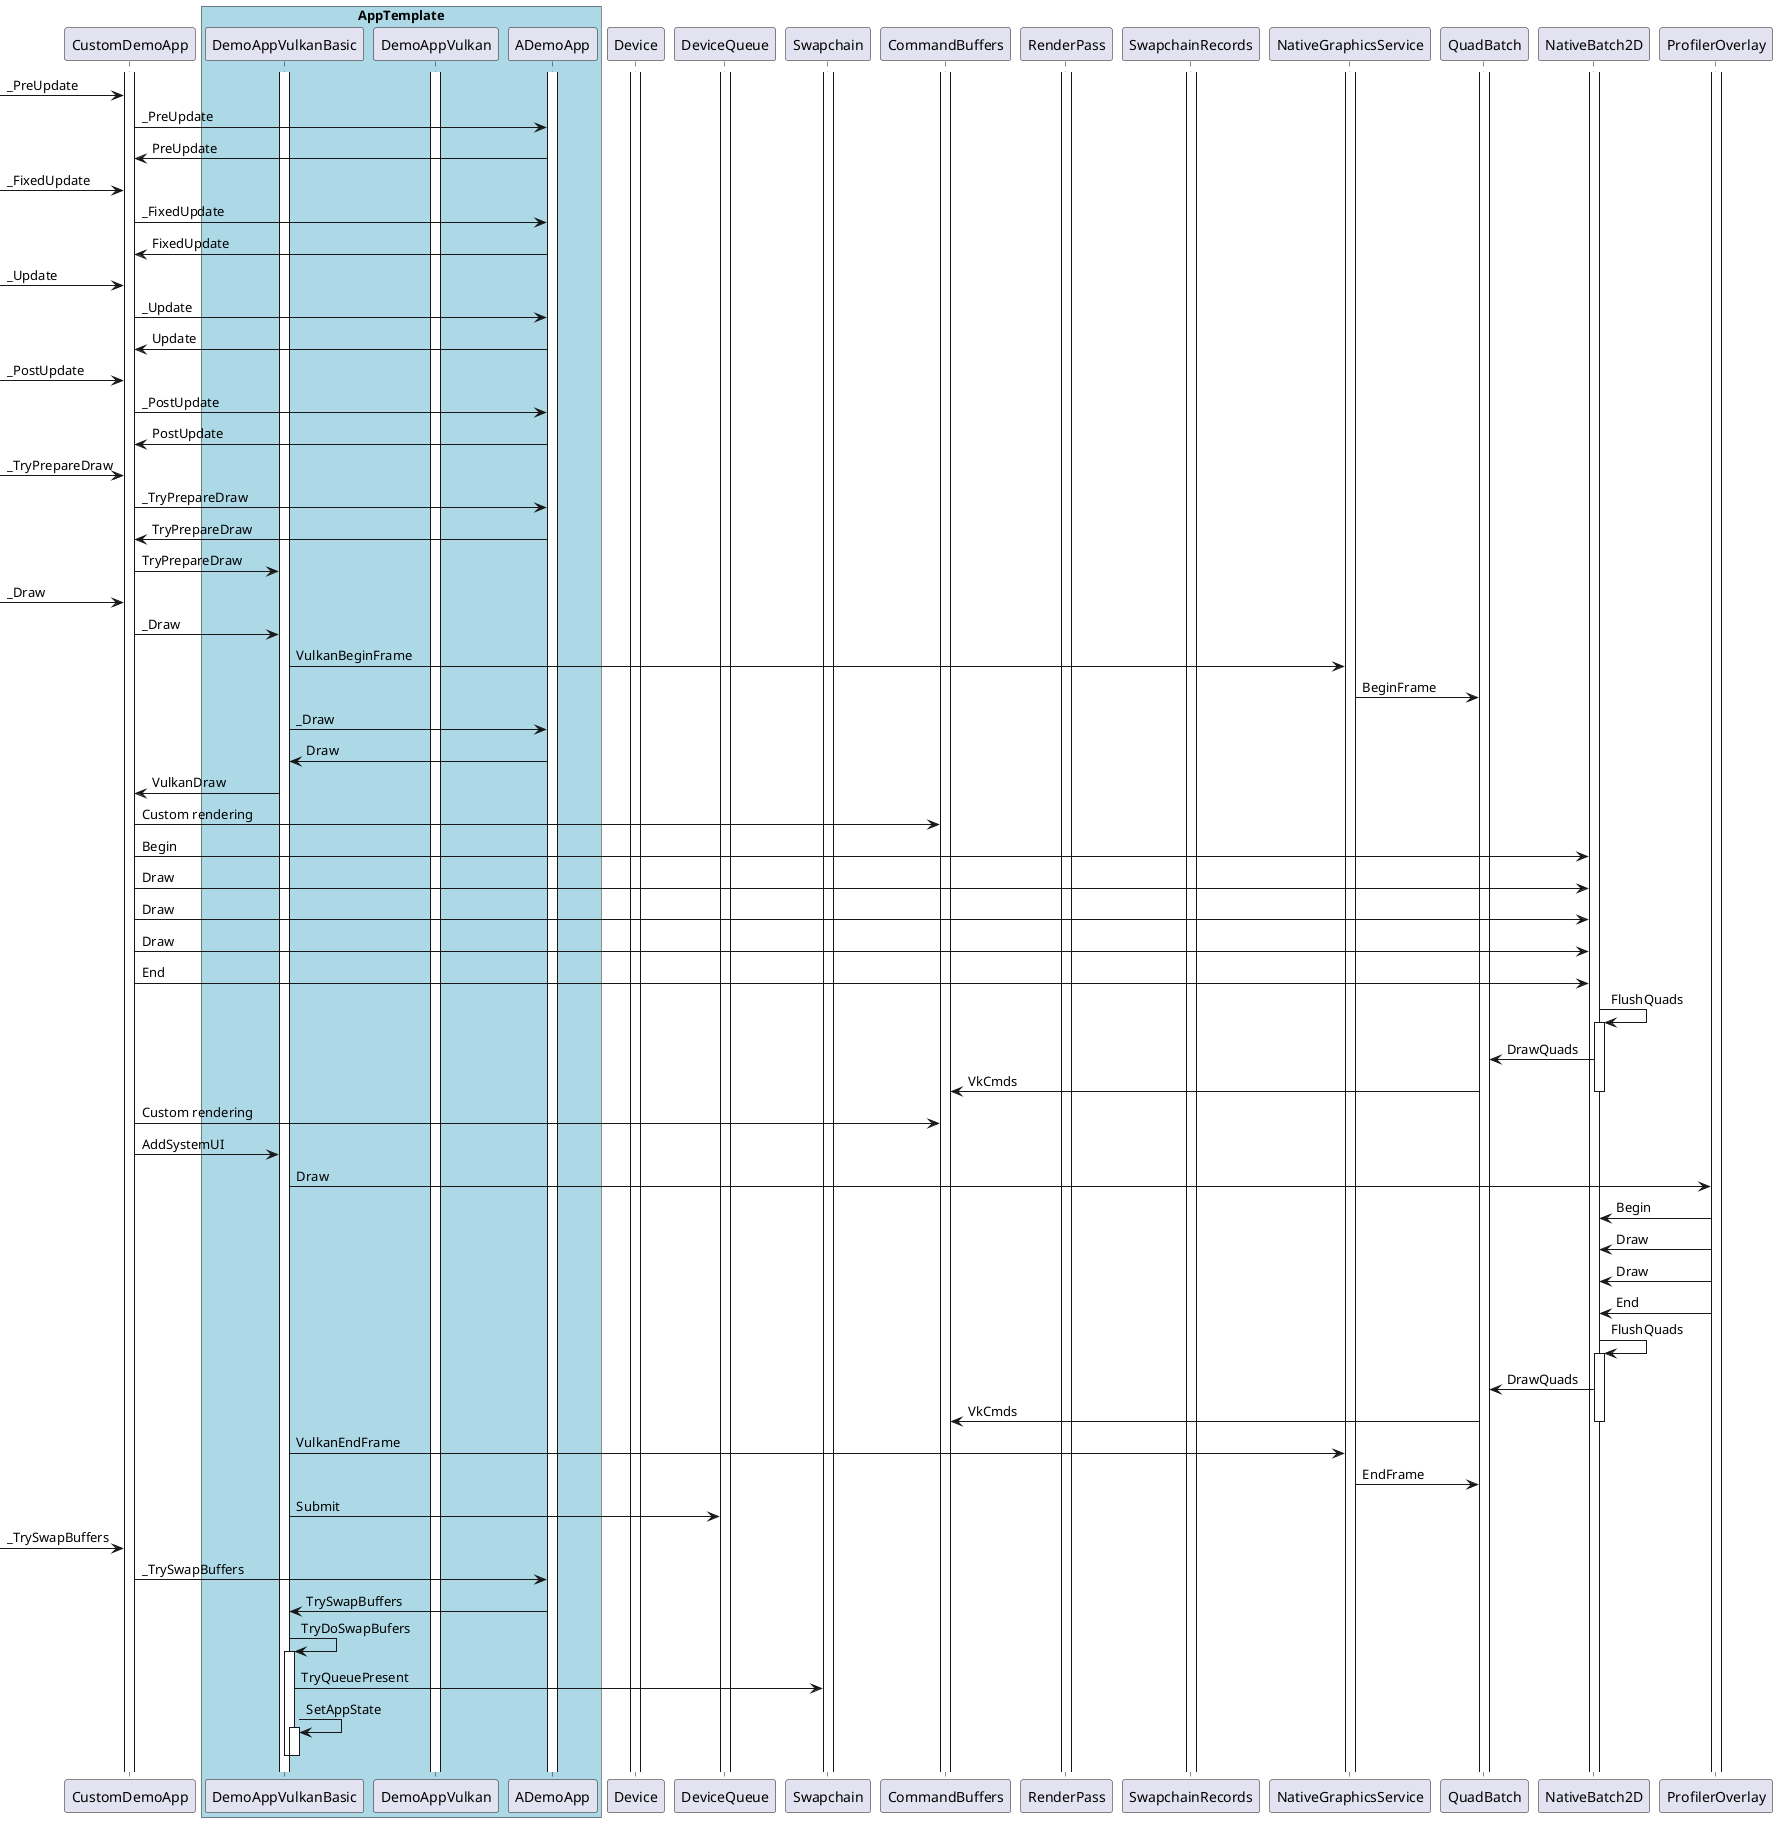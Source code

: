 @startuml VulkanDemoAppBasic Draw Flow

activate CustomDemoApp
activate DemoAppVulkanBasic
activate DemoAppVulkan
activate ADemoApp

box "AppTemplate" #LightBlue
    participant DemoAppVulkanBasic
    participant DemoAppVulkan
    participant ADemoApp
end box

activate Device
activate DeviceQueue
activate Swapchain
activate CommandBuffers
activate RenderPass
activate SwapchainRecords
activate NativeGraphicsService
activate QuadBatch
activate NativeBatch2D
activate ProfilerOverlay

->CustomDemoApp: _PreUpdate
CustomDemoApp->ADemoApp: _PreUpdate
ADemoApp->CustomDemoApp: PreUpdate

->CustomDemoApp: _FixedUpdate
CustomDemoApp->ADemoApp: _FixedUpdate
ADemoApp->CustomDemoApp: FixedUpdate

->CustomDemoApp: _Update
CustomDemoApp->ADemoApp: _Update
ADemoApp->CustomDemoApp: Update

->CustomDemoApp: _PostUpdate
CustomDemoApp->ADemoApp: _PostUpdate
ADemoApp->CustomDemoApp: PostUpdate

->CustomDemoApp: _TryPrepareDraw
CustomDemoApp->ADemoApp: _TryPrepareDraw
ADemoApp->CustomDemoApp: TryPrepareDraw
CustomDemoApp->DemoAppVulkanBasic: TryPrepareDraw

->CustomDemoApp: _Draw
CustomDemoApp->DemoAppVulkanBasic: _Draw
DemoAppVulkanBasic->NativeGraphicsService: VulkanBeginFrame
NativeGraphicsService->QuadBatch: BeginFrame
DemoAppVulkanBasic->ADemoApp: _Draw
ADemoApp->DemoAppVulkanBasic: Draw
DemoAppVulkanBasic->CustomDemoApp: VulkanDraw

CustomDemoApp->CommandBuffers: Custom rendering

' If app uses the native batch directly
CustomDemoApp->NativeBatch2D: Begin
CustomDemoApp->NativeBatch2D: Draw
CustomDemoApp->NativeBatch2D: Draw
CustomDemoApp->NativeBatch2D: Draw
CustomDemoApp->NativeBatch2D: End
NativeBatch2D->NativeBatch2D++: FlushQuads
NativeBatch2D->QuadBatch: DrawQuads
QuadBatch->CommandBuffers: VkCmds
deactivate NativeBatch2D
' App issues custom render command here
CustomDemoApp->CommandBuffers: Custom rendering
' As last thing we add the system UI
CustomDemoApp->DemoAppVulkanBasic: AddSystemUI
' App profiler overlay is added in AddSystemUI
DemoAppVulkanBasic->ProfilerOverlay: Draw
ProfilerOverlay->NativeBatch2D: Begin
ProfilerOverlay->NativeBatch2D: Draw
ProfilerOverlay->NativeBatch2D: Draw
ProfilerOverlay->NativeBatch2D: End
NativeBatch2D->NativeBatch2D++: FlushQuads
NativeBatch2D->QuadBatch: DrawQuads
QuadBatch->CommandBuffers: VkCmds
deactivate NativeBatch2D

' VulkanDraw is finished, and control is returned to DemoAppVUlkanBaic
' so finish the frame
DemoAppVulkanBasic->NativeGraphicsService: VulkanEndFrame
NativeGraphicsService->QuadBatch: EndFrame
DemoAppVulkanBasic->DeviceQueue: Submit

->CustomDemoApp: _TrySwapBuffers
CustomDemoApp->ADemoApp: _TrySwapBuffers
ADemoApp->DemoAppVulkanBasic: TrySwapBuffers
DemoAppVulkanBasic->DemoAppVulkanBasic++: TryDoSwapBufers
DemoAppVulkanBasic->Swapchain: TryQueuePresent
DemoAppVulkanBasic->DemoAppVulkanBasic++: SetAppState
deactivate DemoAppVulkanBasic
deactivate DemoAppVulkanBasic

@enduml

